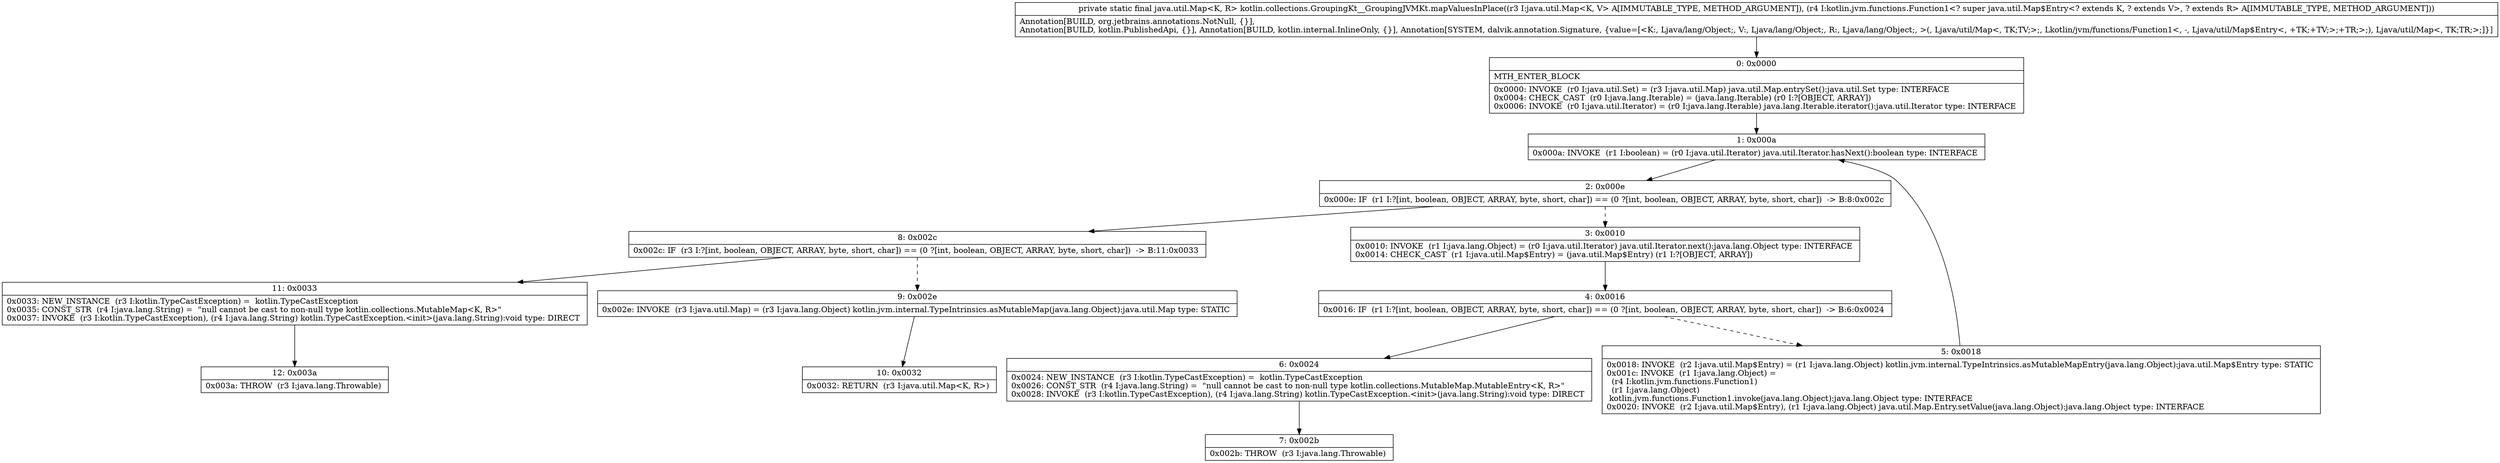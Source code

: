 digraph "CFG forkotlin.collections.GroupingKt__GroupingJVMKt.mapValuesInPlace(Ljava\/util\/Map;Lkotlin\/jvm\/functions\/Function1;)Ljava\/util\/Map;" {
Node_0 [shape=record,label="{0\:\ 0x0000|MTH_ENTER_BLOCK\l|0x0000: INVOKE  (r0 I:java.util.Set) = (r3 I:java.util.Map) java.util.Map.entrySet():java.util.Set type: INTERFACE \l0x0004: CHECK_CAST  (r0 I:java.lang.Iterable) = (java.lang.Iterable) (r0 I:?[OBJECT, ARRAY]) \l0x0006: INVOKE  (r0 I:java.util.Iterator) = (r0 I:java.lang.Iterable) java.lang.Iterable.iterator():java.util.Iterator type: INTERFACE \l}"];
Node_1 [shape=record,label="{1\:\ 0x000a|0x000a: INVOKE  (r1 I:boolean) = (r0 I:java.util.Iterator) java.util.Iterator.hasNext():boolean type: INTERFACE \l}"];
Node_2 [shape=record,label="{2\:\ 0x000e|0x000e: IF  (r1 I:?[int, boolean, OBJECT, ARRAY, byte, short, char]) == (0 ?[int, boolean, OBJECT, ARRAY, byte, short, char])  \-\> B:8:0x002c \l}"];
Node_3 [shape=record,label="{3\:\ 0x0010|0x0010: INVOKE  (r1 I:java.lang.Object) = (r0 I:java.util.Iterator) java.util.Iterator.next():java.lang.Object type: INTERFACE \l0x0014: CHECK_CAST  (r1 I:java.util.Map$Entry) = (java.util.Map$Entry) (r1 I:?[OBJECT, ARRAY]) \l}"];
Node_4 [shape=record,label="{4\:\ 0x0016|0x0016: IF  (r1 I:?[int, boolean, OBJECT, ARRAY, byte, short, char]) == (0 ?[int, boolean, OBJECT, ARRAY, byte, short, char])  \-\> B:6:0x0024 \l}"];
Node_5 [shape=record,label="{5\:\ 0x0018|0x0018: INVOKE  (r2 I:java.util.Map$Entry) = (r1 I:java.lang.Object) kotlin.jvm.internal.TypeIntrinsics.asMutableMapEntry(java.lang.Object):java.util.Map$Entry type: STATIC \l0x001c: INVOKE  (r1 I:java.lang.Object) = \l  (r4 I:kotlin.jvm.functions.Function1)\l  (r1 I:java.lang.Object)\l kotlin.jvm.functions.Function1.invoke(java.lang.Object):java.lang.Object type: INTERFACE \l0x0020: INVOKE  (r2 I:java.util.Map$Entry), (r1 I:java.lang.Object) java.util.Map.Entry.setValue(java.lang.Object):java.lang.Object type: INTERFACE \l}"];
Node_6 [shape=record,label="{6\:\ 0x0024|0x0024: NEW_INSTANCE  (r3 I:kotlin.TypeCastException) =  kotlin.TypeCastException \l0x0026: CONST_STR  (r4 I:java.lang.String) =  \"null cannot be cast to non\-null type kotlin.collections.MutableMap.MutableEntry\<K, R\>\" \l0x0028: INVOKE  (r3 I:kotlin.TypeCastException), (r4 I:java.lang.String) kotlin.TypeCastException.\<init\>(java.lang.String):void type: DIRECT \l}"];
Node_7 [shape=record,label="{7\:\ 0x002b|0x002b: THROW  (r3 I:java.lang.Throwable) \l}"];
Node_8 [shape=record,label="{8\:\ 0x002c|0x002c: IF  (r3 I:?[int, boolean, OBJECT, ARRAY, byte, short, char]) == (0 ?[int, boolean, OBJECT, ARRAY, byte, short, char])  \-\> B:11:0x0033 \l}"];
Node_9 [shape=record,label="{9\:\ 0x002e|0x002e: INVOKE  (r3 I:java.util.Map) = (r3 I:java.lang.Object) kotlin.jvm.internal.TypeIntrinsics.asMutableMap(java.lang.Object):java.util.Map type: STATIC \l}"];
Node_10 [shape=record,label="{10\:\ 0x0032|0x0032: RETURN  (r3 I:java.util.Map\<K, R\>) \l}"];
Node_11 [shape=record,label="{11\:\ 0x0033|0x0033: NEW_INSTANCE  (r3 I:kotlin.TypeCastException) =  kotlin.TypeCastException \l0x0035: CONST_STR  (r4 I:java.lang.String) =  \"null cannot be cast to non\-null type kotlin.collections.MutableMap\<K, R\>\" \l0x0037: INVOKE  (r3 I:kotlin.TypeCastException), (r4 I:java.lang.String) kotlin.TypeCastException.\<init\>(java.lang.String):void type: DIRECT \l}"];
Node_12 [shape=record,label="{12\:\ 0x003a|0x003a: THROW  (r3 I:java.lang.Throwable) \l}"];
MethodNode[shape=record,label="{private static final java.util.Map\<K, R\> kotlin.collections.GroupingKt__GroupingJVMKt.mapValuesInPlace((r3 I:java.util.Map\<K, V\> A[IMMUTABLE_TYPE, METHOD_ARGUMENT]), (r4 I:kotlin.jvm.functions.Function1\<? super java.util.Map$Entry\<? extends K, ? extends V\>, ? extends R\> A[IMMUTABLE_TYPE, METHOD_ARGUMENT]))  | Annotation[BUILD, org.jetbrains.annotations.NotNull, \{\}], \lAnnotation[BUILD, kotlin.PublishedApi, \{\}], Annotation[BUILD, kotlin.internal.InlineOnly, \{\}], Annotation[SYSTEM, dalvik.annotation.Signature, \{value=[\<K:, Ljava\/lang\/Object;, V:, Ljava\/lang\/Object;, R:, Ljava\/lang\/Object;, \>(, Ljava\/util\/Map\<, TK;TV;\>;, Lkotlin\/jvm\/functions\/Function1\<, \-, Ljava\/util\/Map$Entry\<, +TK;+TV;\>;+TR;\>;), Ljava\/util\/Map\<, TK;TR;\>;]\}]\l}"];
MethodNode -> Node_0;
Node_0 -> Node_1;
Node_1 -> Node_2;
Node_2 -> Node_3[style=dashed];
Node_2 -> Node_8;
Node_3 -> Node_4;
Node_4 -> Node_5[style=dashed];
Node_4 -> Node_6;
Node_5 -> Node_1;
Node_6 -> Node_7;
Node_8 -> Node_9[style=dashed];
Node_8 -> Node_11;
Node_9 -> Node_10;
Node_11 -> Node_12;
}

